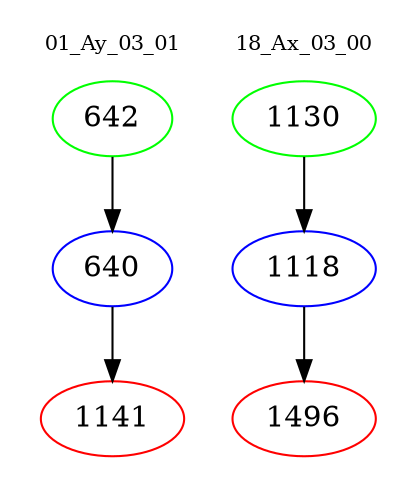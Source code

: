 digraph{
subgraph cluster_0 {
color = white
label = "01_Ay_03_01";
fontsize=10;
T0_642 [label="642", color="green"]
T0_642 -> T0_640 [color="black"]
T0_640 [label="640", color="blue"]
T0_640 -> T0_1141 [color="black"]
T0_1141 [label="1141", color="red"]
}
subgraph cluster_1 {
color = white
label = "18_Ax_03_00";
fontsize=10;
T1_1130 [label="1130", color="green"]
T1_1130 -> T1_1118 [color="black"]
T1_1118 [label="1118", color="blue"]
T1_1118 -> T1_1496 [color="black"]
T1_1496 [label="1496", color="red"]
}
}
